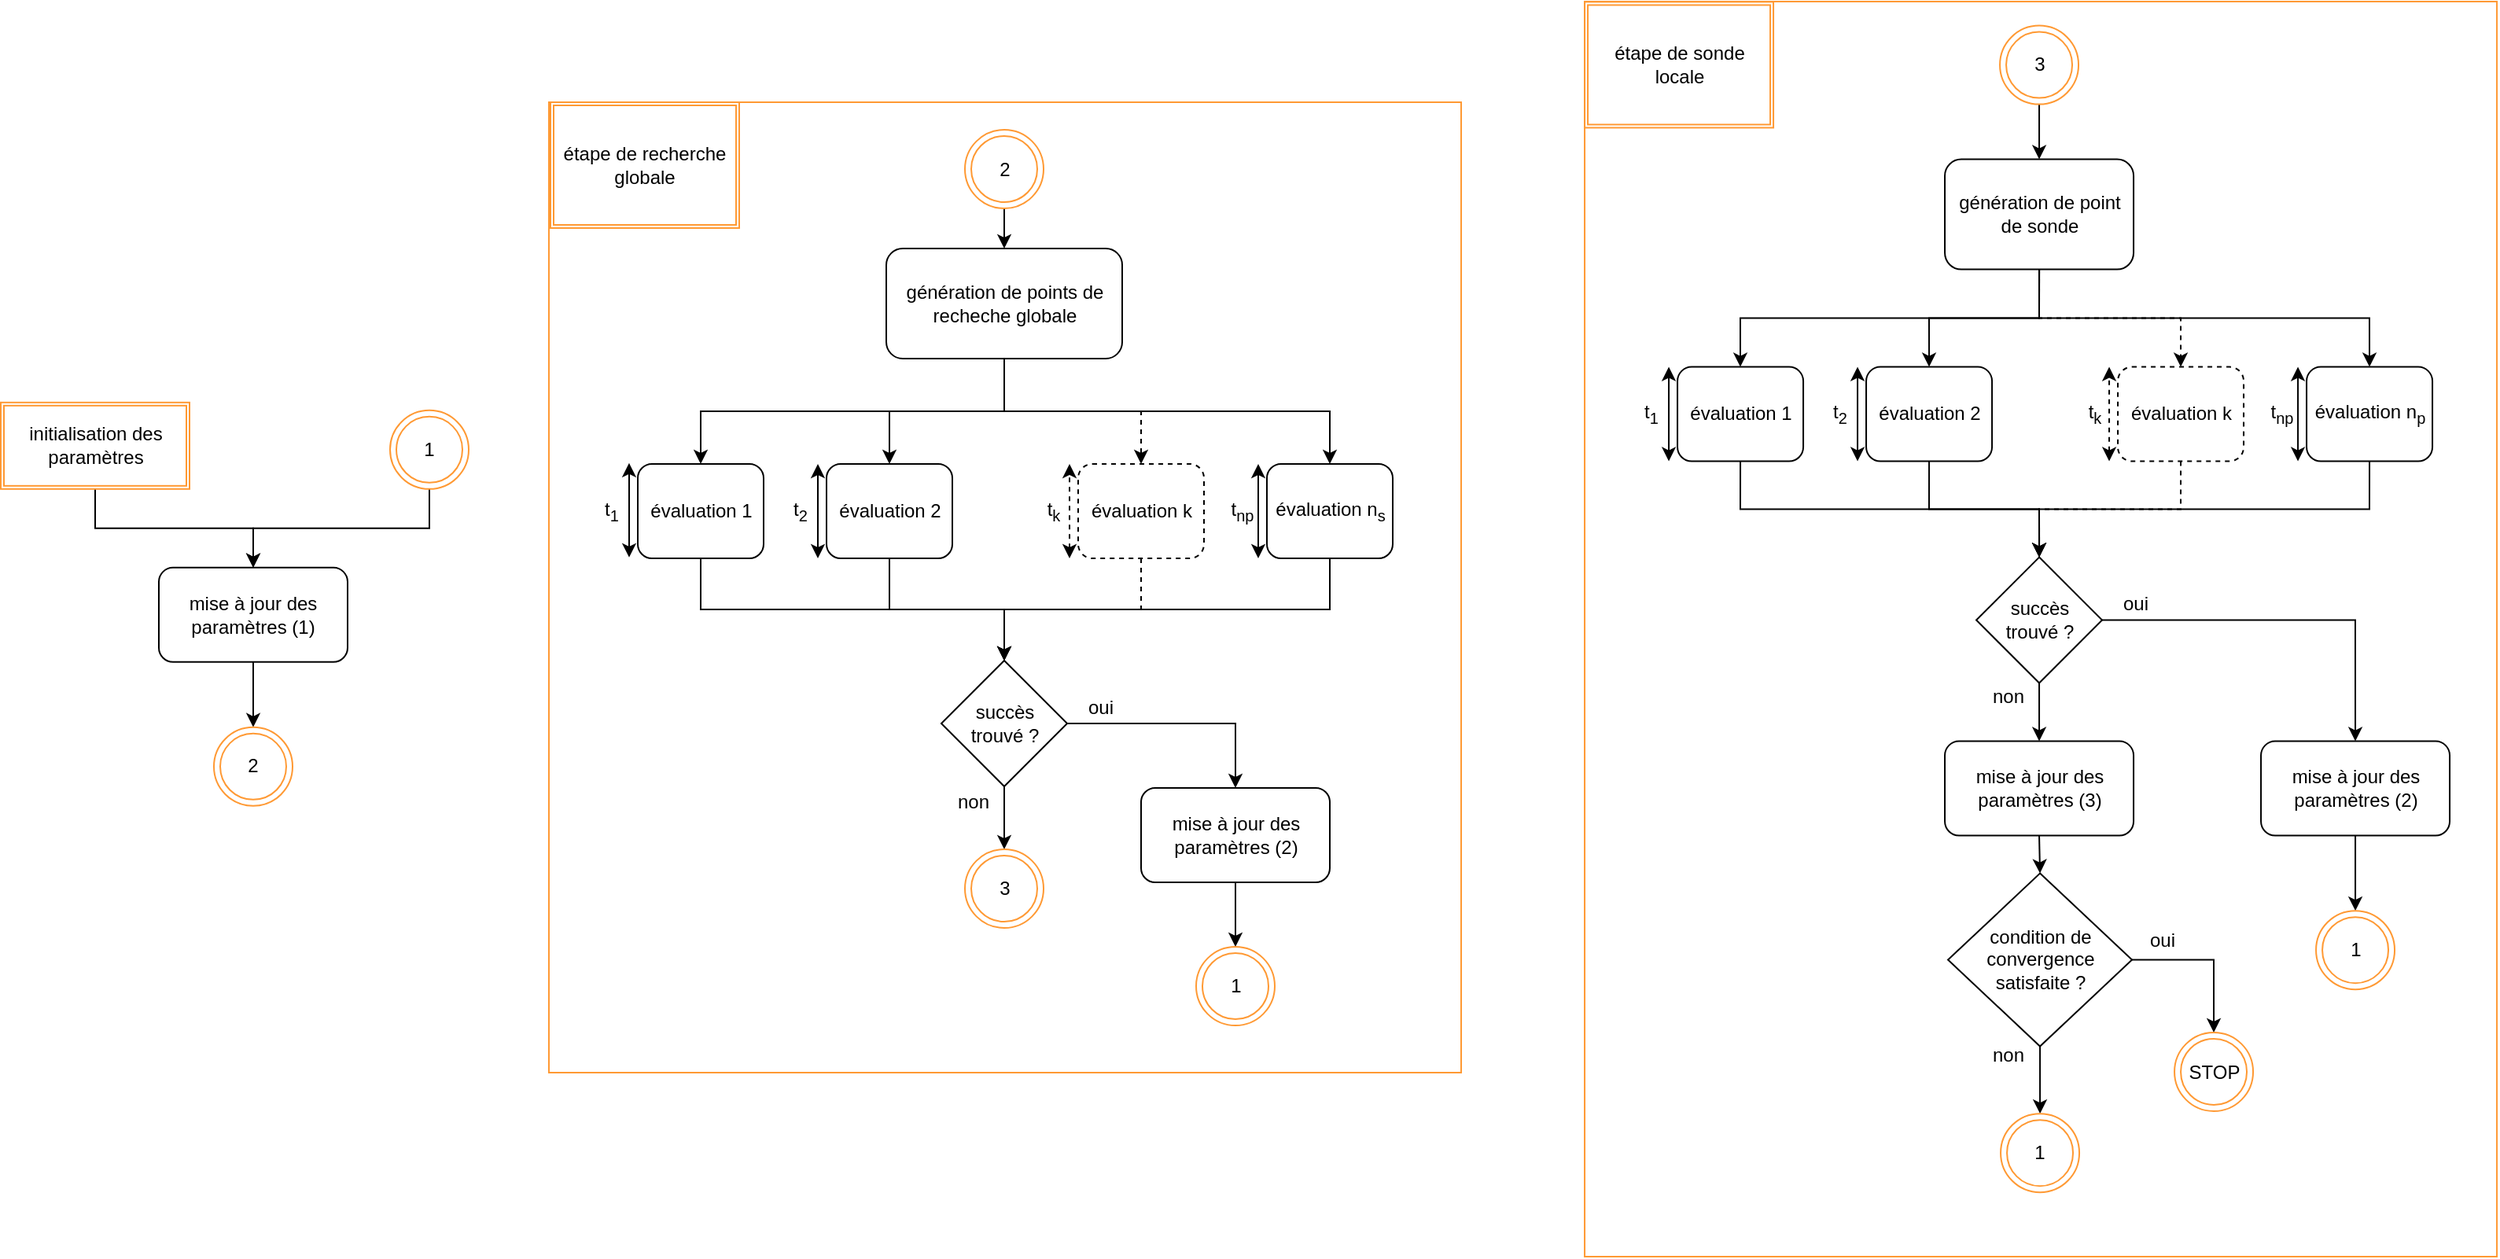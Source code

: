 <mxfile version="11.3.0" type="device" pages="1"><diagram id="hAufWcUh5G9-HBnIqHez" name="Page-1"><mxGraphModel dx="3643" dy="1384" grid="1" gridSize="10" guides="1" tooltips="1" connect="1" arrows="1" fold="1" page="1" pageScale="1" pageWidth="827" pageHeight="1169" math="0" shadow="0"><root><mxCell id="0"/><mxCell id="1" parent="0"/><mxCell id="JxIJsmf_BbPx0V0OcOK_-111" value="" style="rounded=1;whiteSpace=wrap;html=1;strokeColor=#FF9933;fillColor=none;arcSize=0;" vertex="1" parent="1"><mxGeometry x="767.529" y="249" width="580" height="798" as="geometry"/></mxCell><mxCell id="JxIJsmf_BbPx0V0OcOK_-110" value="" style="rounded=1;whiteSpace=wrap;html=1;strokeColor=#FF9933;fillColor=none;arcSize=0;" vertex="1" parent="1"><mxGeometry x="109" y="313" width="580" height="617" as="geometry"/></mxCell><mxCell id="JxIJsmf_BbPx0V0OcOK_-3" style="edgeStyle=orthogonalEdgeStyle;rounded=0;orthogonalLoop=1;jettySize=auto;html=1;exitX=0.5;exitY=1;exitDx=0;exitDy=0;" edge="1" parent="1" source="JxIJsmf_BbPx0V0OcOK_-1" target="JxIJsmf_BbPx0V0OcOK_-2"><mxGeometry relative="1" as="geometry"/></mxCell><mxCell id="JxIJsmf_BbPx0V0OcOK_-5" style="edgeStyle=orthogonalEdgeStyle;rounded=0;orthogonalLoop=1;jettySize=auto;html=1;exitX=0.5;exitY=1;exitDx=0;exitDy=0;entryX=0.5;entryY=0;entryDx=0;entryDy=0;" edge="1" parent="1" source="JxIJsmf_BbPx0V0OcOK_-1" target="JxIJsmf_BbPx0V0OcOK_-4"><mxGeometry relative="1" as="geometry"/></mxCell><mxCell id="JxIJsmf_BbPx0V0OcOK_-7" style="edgeStyle=orthogonalEdgeStyle;rounded=0;orthogonalLoop=1;jettySize=auto;html=1;exitX=0.5;exitY=1;exitDx=0;exitDy=0;entryX=0.5;entryY=0;entryDx=0;entryDy=0;" edge="1" parent="1" source="JxIJsmf_BbPx0V0OcOK_-1" target="JxIJsmf_BbPx0V0OcOK_-6"><mxGeometry relative="1" as="geometry"/></mxCell><mxCell id="JxIJsmf_BbPx0V0OcOK_-9" style="edgeStyle=orthogonalEdgeStyle;rounded=0;orthogonalLoop=1;jettySize=auto;html=1;exitX=0.5;exitY=1;exitDx=0;exitDy=0;entryX=0.5;entryY=0;entryDx=0;entryDy=0;dashed=1;" edge="1" parent="1" source="JxIJsmf_BbPx0V0OcOK_-1" target="JxIJsmf_BbPx0V0OcOK_-8"><mxGeometry relative="1" as="geometry"/></mxCell><mxCell id="JxIJsmf_BbPx0V0OcOK_-1" value="génération de points de recheche globale" style="rounded=1;whiteSpace=wrap;html=1;" vertex="1" parent="1"><mxGeometry x="323.5" y="406" width="150" height="70" as="geometry"/></mxCell><mxCell id="JxIJsmf_BbPx0V0OcOK_-11" style="edgeStyle=orthogonalEdgeStyle;rounded=0;orthogonalLoop=1;jettySize=auto;html=1;exitX=0.5;exitY=1;exitDx=0;exitDy=0;entryX=0.5;entryY=0;entryDx=0;entryDy=0;" edge="1" parent="1" source="JxIJsmf_BbPx0V0OcOK_-2" target="JxIJsmf_BbPx0V0OcOK_-10"><mxGeometry relative="1" as="geometry"/></mxCell><mxCell id="JxIJsmf_BbPx0V0OcOK_-2" value="évaluation 1 " style="rounded=1;whiteSpace=wrap;html=1;" vertex="1" parent="1"><mxGeometry x="165.5" y="543" width="80" height="60" as="geometry"/></mxCell><mxCell id="JxIJsmf_BbPx0V0OcOK_-13" style="edgeStyle=orthogonalEdgeStyle;rounded=0;orthogonalLoop=1;jettySize=auto;html=1;exitX=0.5;exitY=1;exitDx=0;exitDy=0;entryX=0.5;entryY=0;entryDx=0;entryDy=0;" edge="1" parent="1" source="JxIJsmf_BbPx0V0OcOK_-4" target="JxIJsmf_BbPx0V0OcOK_-10"><mxGeometry relative="1" as="geometry"><mxPoint x="405.5" y="703" as="targetPoint"/></mxGeometry></mxCell><mxCell id="JxIJsmf_BbPx0V0OcOK_-4" value="évaluation 2" style="rounded=1;whiteSpace=wrap;html=1;" vertex="1" parent="1"><mxGeometry x="285.5" y="543" width="80" height="60" as="geometry"/></mxCell><mxCell id="JxIJsmf_BbPx0V0OcOK_-15" style="edgeStyle=orthogonalEdgeStyle;rounded=0;orthogonalLoop=1;jettySize=auto;html=1;exitX=0.5;exitY=1;exitDx=0;exitDy=0;entryX=0.5;entryY=0;entryDx=0;entryDy=0;" edge="1" parent="1" source="JxIJsmf_BbPx0V0OcOK_-6" target="JxIJsmf_BbPx0V0OcOK_-10"><mxGeometry relative="1" as="geometry"/></mxCell><mxCell id="JxIJsmf_BbPx0V0OcOK_-6" value="évaluation n&lt;sub&gt;s&lt;/sub&gt;" style="rounded=1;whiteSpace=wrap;html=1;" vertex="1" parent="1"><mxGeometry x="565.5" y="543" width="80" height="60" as="geometry"/></mxCell><mxCell id="JxIJsmf_BbPx0V0OcOK_-14" style="edgeStyle=orthogonalEdgeStyle;rounded=0;orthogonalLoop=1;jettySize=auto;html=1;exitX=0.5;exitY=1;exitDx=0;exitDy=0;entryX=0.5;entryY=0;entryDx=0;entryDy=0;dashed=1;" edge="1" parent="1" source="JxIJsmf_BbPx0V0OcOK_-8" target="JxIJsmf_BbPx0V0OcOK_-10"><mxGeometry relative="1" as="geometry"/></mxCell><mxCell id="JxIJsmf_BbPx0V0OcOK_-8" value="&lt;font face=&quot;Helvetica&quot;&gt;évaluation k&lt;/font&gt;" style="rounded=1;whiteSpace=wrap;html=1;dashed=1;fontFamily=latex;" vertex="1" parent="1"><mxGeometry x="445.5" y="543" width="80" height="60" as="geometry"/></mxCell><mxCell id="JxIJsmf_BbPx0V0OcOK_-62" style="edgeStyle=orthogonalEdgeStyle;rounded=0;orthogonalLoop=1;jettySize=auto;html=1;exitX=1;exitY=0.5;exitDx=0;exitDy=0;" edge="1" parent="1" source="JxIJsmf_BbPx0V0OcOK_-10" target="JxIJsmf_BbPx0V0OcOK_-52"><mxGeometry relative="1" as="geometry"/></mxCell><mxCell id="JxIJsmf_BbPx0V0OcOK_-116" style="edgeStyle=orthogonalEdgeStyle;rounded=0;orthogonalLoop=1;jettySize=auto;html=1;exitX=0.5;exitY=1;exitDx=0;exitDy=0;entryX=0.5;entryY=0;entryDx=0;entryDy=0;" edge="1" parent="1" source="JxIJsmf_BbPx0V0OcOK_-10" target="JxIJsmf_BbPx0V0OcOK_-115"><mxGeometry relative="1" as="geometry"/></mxCell><mxCell id="JxIJsmf_BbPx0V0OcOK_-10" value="&lt;div&gt;succès &lt;br&gt;&lt;/div&gt;&lt;div&gt;trouvé ?&lt;/div&gt;" style="rhombus;whiteSpace=wrap;html=1;" vertex="1" parent="1"><mxGeometry x="358.5" y="668" width="80" height="80" as="geometry"/></mxCell><mxCell id="JxIJsmf_BbPx0V0OcOK_-17" style="edgeStyle=orthogonalEdgeStyle;rounded=0;orthogonalLoop=1;jettySize=auto;html=1;exitX=0.5;exitY=1;exitDx=0;exitDy=0;" edge="1" parent="1" source="JxIJsmf_BbPx0V0OcOK_-21" target="JxIJsmf_BbPx0V0OcOK_-22"><mxGeometry relative="1" as="geometry"/></mxCell><mxCell id="JxIJsmf_BbPx0V0OcOK_-18" style="edgeStyle=orthogonalEdgeStyle;rounded=0;orthogonalLoop=1;jettySize=auto;html=1;exitX=0.5;exitY=1;exitDx=0;exitDy=0;entryX=0.5;entryY=0;entryDx=0;entryDy=0;" edge="1" parent="1" source="JxIJsmf_BbPx0V0OcOK_-21" target="JxIJsmf_BbPx0V0OcOK_-23"><mxGeometry relative="1" as="geometry"/></mxCell><mxCell id="JxIJsmf_BbPx0V0OcOK_-19" style="edgeStyle=orthogonalEdgeStyle;rounded=0;orthogonalLoop=1;jettySize=auto;html=1;exitX=0.5;exitY=1;exitDx=0;exitDy=0;entryX=0.5;entryY=0;entryDx=0;entryDy=0;" edge="1" parent="1" source="JxIJsmf_BbPx0V0OcOK_-21" target="JxIJsmf_BbPx0V0OcOK_-24"><mxGeometry relative="1" as="geometry"/></mxCell><mxCell id="JxIJsmf_BbPx0V0OcOK_-20" style="edgeStyle=orthogonalEdgeStyle;rounded=0;orthogonalLoop=1;jettySize=auto;html=1;exitX=0.5;exitY=1;exitDx=0;exitDy=0;entryX=0.5;entryY=0;entryDx=0;entryDy=0;dashed=1;" edge="1" parent="1" source="JxIJsmf_BbPx0V0OcOK_-21" target="JxIJsmf_BbPx0V0OcOK_-25"><mxGeometry relative="1" as="geometry"/></mxCell><mxCell id="JxIJsmf_BbPx0V0OcOK_-21" value="&lt;div&gt;génération de point de sonde&lt;br&gt;&lt;/div&gt;" style="rounded=1;whiteSpace=wrap;html=1;" vertex="1" parent="1"><mxGeometry x="996.529" y="349.286" width="120" height="70" as="geometry"/></mxCell><mxCell id="JxIJsmf_BbPx0V0OcOK_-40" style="edgeStyle=orthogonalEdgeStyle;rounded=0;orthogonalLoop=1;jettySize=auto;html=1;exitX=0.5;exitY=1;exitDx=0;exitDy=0;entryX=0.5;entryY=0;entryDx=0;entryDy=0;" edge="1" parent="1" source="JxIJsmf_BbPx0V0OcOK_-22" target="JxIJsmf_BbPx0V0OcOK_-38"><mxGeometry relative="1" as="geometry"/></mxCell><mxCell id="JxIJsmf_BbPx0V0OcOK_-22" value="évaluation 1 " style="rounded=1;whiteSpace=wrap;html=1;" vertex="1" parent="1"><mxGeometry x="826.529" y="481.286" width="80" height="60" as="geometry"/></mxCell><mxCell id="JxIJsmf_BbPx0V0OcOK_-41" style="edgeStyle=orthogonalEdgeStyle;rounded=0;orthogonalLoop=1;jettySize=auto;html=1;exitX=0.5;exitY=1;exitDx=0;exitDy=0;entryX=0.5;entryY=0;entryDx=0;entryDy=0;" edge="1" parent="1" source="JxIJsmf_BbPx0V0OcOK_-23" target="JxIJsmf_BbPx0V0OcOK_-38"><mxGeometry relative="1" as="geometry"><mxPoint x="1053.529" y="601.286" as="targetPoint"/></mxGeometry></mxCell><mxCell id="JxIJsmf_BbPx0V0OcOK_-23" value="évaluation 2" style="rounded=1;whiteSpace=wrap;html=1;" vertex="1" parent="1"><mxGeometry x="946.529" y="481.286" width="80" height="60" as="geometry"/></mxCell><mxCell id="JxIJsmf_BbPx0V0OcOK_-43" style="edgeStyle=orthogonalEdgeStyle;rounded=0;orthogonalLoop=1;jettySize=auto;html=1;exitX=0.5;exitY=1;exitDx=0;exitDy=0;entryX=0.5;entryY=0;entryDx=0;entryDy=0;" edge="1" parent="1" source="JxIJsmf_BbPx0V0OcOK_-24" target="JxIJsmf_BbPx0V0OcOK_-38"><mxGeometry relative="1" as="geometry"><mxPoint x="1053.529" y="601.286" as="targetPoint"/></mxGeometry></mxCell><mxCell id="JxIJsmf_BbPx0V0OcOK_-24" value="évaluation n&lt;sub&gt;p&lt;/sub&gt;" style="rounded=1;whiteSpace=wrap;html=1;" vertex="1" parent="1"><mxGeometry x="1226.529" y="481.286" width="80" height="60" as="geometry"/></mxCell><mxCell id="JxIJsmf_BbPx0V0OcOK_-42" style="edgeStyle=orthogonalEdgeStyle;rounded=0;orthogonalLoop=1;jettySize=auto;html=1;exitX=0.5;exitY=1;exitDx=0;exitDy=0;entryX=0.5;entryY=0;entryDx=0;entryDy=0;dashed=1;" edge="1" parent="1" source="JxIJsmf_BbPx0V0OcOK_-25" target="JxIJsmf_BbPx0V0OcOK_-38"><mxGeometry relative="1" as="geometry"/></mxCell><mxCell id="JxIJsmf_BbPx0V0OcOK_-25" value="&lt;font face=&quot;Helvetica&quot;&gt;évaluation k&lt;/font&gt;" style="rounded=1;whiteSpace=wrap;html=1;dashed=1;fontFamily=latex;" vertex="1" parent="1"><mxGeometry x="1106.529" y="481.286" width="80" height="60" as="geometry"/></mxCell><mxCell id="JxIJsmf_BbPx0V0OcOK_-36" value="non" style="text;html=1;strokeColor=none;fillColor=none;align=center;verticalAlign=middle;whiteSpace=wrap;rounded=0;" vertex="1" parent="1"><mxGeometry x="358.5" y="748" width="40" height="20" as="geometry"/></mxCell><mxCell id="JxIJsmf_BbPx0V0OcOK_-71" style="edgeStyle=orthogonalEdgeStyle;rounded=0;orthogonalLoop=1;jettySize=auto;html=1;exitX=1;exitY=0.5;exitDx=0;exitDy=0;entryX=0.5;entryY=0;entryDx=0;entryDy=0;" edge="1" parent="1" source="JxIJsmf_BbPx0V0OcOK_-38" target="JxIJsmf_BbPx0V0OcOK_-69"><mxGeometry relative="1" as="geometry"/></mxCell><mxCell id="JxIJsmf_BbPx0V0OcOK_-72" style="edgeStyle=orthogonalEdgeStyle;rounded=0;orthogonalLoop=1;jettySize=auto;html=1;exitX=0.5;exitY=1;exitDx=0;exitDy=0;entryX=0.5;entryY=0;entryDx=0;entryDy=0;" edge="1" parent="1" source="JxIJsmf_BbPx0V0OcOK_-38" target="JxIJsmf_BbPx0V0OcOK_-51"><mxGeometry relative="1" as="geometry"/></mxCell><mxCell id="JxIJsmf_BbPx0V0OcOK_-38" value="&lt;div&gt;succès &lt;br&gt;&lt;/div&gt;&lt;div&gt;trouvé ?&lt;/div&gt;" style="rhombus;whiteSpace=wrap;html=1;" vertex="1" parent="1"><mxGeometry x="1016.529" y="602.286" width="80" height="80" as="geometry"/></mxCell><mxCell id="JxIJsmf_BbPx0V0OcOK_-48" value="oui" style="text;html=1;strokeColor=none;fillColor=none;align=center;verticalAlign=middle;whiteSpace=wrap;rounded=0;" vertex="1" parent="1"><mxGeometry x="1097.529" y="622.286" width="40" height="20" as="geometry"/></mxCell><mxCell id="JxIJsmf_BbPx0V0OcOK_-130" style="edgeStyle=orthogonalEdgeStyle;rounded=0;orthogonalLoop=1;jettySize=auto;html=1;exitX=0.5;exitY=1;exitDx=0;exitDy=0;entryX=0.5;entryY=0;entryDx=0;entryDy=0;" edge="1" parent="1" source="JxIJsmf_BbPx0V0OcOK_-50" target="JxIJsmf_BbPx0V0OcOK_-129"><mxGeometry relative="1" as="geometry"/></mxCell><mxCell id="JxIJsmf_BbPx0V0OcOK_-136" style="edgeStyle=orthogonalEdgeStyle;rounded=0;orthogonalLoop=1;jettySize=auto;html=1;exitX=1;exitY=0.5;exitDx=0;exitDy=0;entryX=0.5;entryY=0;entryDx=0;entryDy=0;" edge="1" parent="1" source="JxIJsmf_BbPx0V0OcOK_-50" target="JxIJsmf_BbPx0V0OcOK_-75"><mxGeometry relative="1" as="geometry"/></mxCell><mxCell id="JxIJsmf_BbPx0V0OcOK_-50" value="condition de convergence satisfaite ?" style="rhombus;whiteSpace=wrap;html=1;" vertex="1" parent="1"><mxGeometry x="998.529" y="803.286" width="117" height="110" as="geometry"/></mxCell><mxCell id="JxIJsmf_BbPx0V0OcOK_-77" style="edgeStyle=orthogonalEdgeStyle;rounded=0;orthogonalLoop=1;jettySize=auto;html=1;exitX=0.5;exitY=1;exitDx=0;exitDy=0;entryX=0.5;entryY=0;entryDx=0;entryDy=0;" edge="1" parent="1" source="JxIJsmf_BbPx0V0OcOK_-51" target="JxIJsmf_BbPx0V0OcOK_-50"><mxGeometry relative="1" as="geometry"/></mxCell><mxCell id="JxIJsmf_BbPx0V0OcOK_-51" value="mise à jour des paramètres (3)" style="rounded=1;whiteSpace=wrap;html=1;fillColor=none;" vertex="1" parent="1"><mxGeometry x="996.529" y="719.286" width="120" height="60" as="geometry"/></mxCell><mxCell id="JxIJsmf_BbPx0V0OcOK_-123" style="edgeStyle=orthogonalEdgeStyle;rounded=0;orthogonalLoop=1;jettySize=auto;html=1;exitX=0.5;exitY=1;exitDx=0;exitDy=0;entryX=0.5;entryY=0;entryDx=0;entryDy=0;" edge="1" parent="1" source="JxIJsmf_BbPx0V0OcOK_-52" target="JxIJsmf_BbPx0V0OcOK_-122"><mxGeometry relative="1" as="geometry"/></mxCell><mxCell id="JxIJsmf_BbPx0V0OcOK_-52" value="mise à jour des paramètres (2)" style="rounded=1;whiteSpace=wrap;html=1;fillColor=none;" vertex="1" parent="1"><mxGeometry x="485.5" y="749" width="120" height="60" as="geometry"/></mxCell><mxCell id="JxIJsmf_BbPx0V0OcOK_-134" style="edgeStyle=orthogonalEdgeStyle;rounded=0;orthogonalLoop=1;jettySize=auto;html=1;exitX=0.5;exitY=1;exitDx=0;exitDy=0;entryX=0.5;entryY=0;entryDx=0;entryDy=0;" edge="1" parent="1" source="JxIJsmf_BbPx0V0OcOK_-57" target="JxIJsmf_BbPx0V0OcOK_-133"><mxGeometry relative="1" as="geometry"/></mxCell><mxCell id="JxIJsmf_BbPx0V0OcOK_-57" value="mise à jour des paramètres (1)" style="rounded=1;whiteSpace=wrap;html=1;" vertex="1" parent="1"><mxGeometry x="-139" y="608.912" width="120" height="60" as="geometry"/></mxCell><mxCell id="JxIJsmf_BbPx0V0OcOK_-67" value="oui" style="text;html=1;strokeColor=none;fillColor=none;align=center;verticalAlign=middle;whiteSpace=wrap;rounded=0;" vertex="1" parent="1"><mxGeometry x="439.5" y="688" width="40" height="20" as="geometry"/></mxCell><mxCell id="JxIJsmf_BbPx0V0OcOK_-128" style="edgeStyle=orthogonalEdgeStyle;rounded=0;orthogonalLoop=1;jettySize=auto;html=1;exitX=0.5;exitY=1;exitDx=0;exitDy=0;entryX=0.5;entryY=0;entryDx=0;entryDy=0;" edge="1" parent="1" source="JxIJsmf_BbPx0V0OcOK_-69" target="JxIJsmf_BbPx0V0OcOK_-127"><mxGeometry relative="1" as="geometry"/></mxCell><mxCell id="JxIJsmf_BbPx0V0OcOK_-69" value="mise à jour des paramètres (2)" style="rounded=1;whiteSpace=wrap;html=1;fillColor=none;" vertex="1" parent="1"><mxGeometry x="1197.529" y="719.286" width="120" height="60" as="geometry"/></mxCell><mxCell id="JxIJsmf_BbPx0V0OcOK_-73" value="non" style="text;html=1;strokeColor=none;fillColor=none;align=center;verticalAlign=middle;whiteSpace=wrap;rounded=0;" vertex="1" parent="1"><mxGeometry x="1016.529" y="681.286" width="40" height="20" as="geometry"/></mxCell><mxCell id="JxIJsmf_BbPx0V0OcOK_-74" value="oui" style="text;html=1;strokeColor=none;fillColor=none;align=center;verticalAlign=middle;whiteSpace=wrap;rounded=0;" vertex="1" parent="1"><mxGeometry x="1114.529" y="836.286" width="40" height="20" as="geometry"/></mxCell><mxCell id="JxIJsmf_BbPx0V0OcOK_-75" value="STOP" style="ellipse;shape=doubleEllipse;whiteSpace=wrap;html=1;aspect=fixed;fillColor=none;strokeColor=#FF9933;" vertex="1" parent="1"><mxGeometry x="1142.529" y="904.5" width="50" height="50" as="geometry"/></mxCell><mxCell id="JxIJsmf_BbPx0V0OcOK_-82" value="non" style="text;html=1;strokeColor=none;fillColor=none;align=center;verticalAlign=middle;whiteSpace=wrap;rounded=0;" vertex="1" parent="1"><mxGeometry x="1016.529" y="909.286" width="40" height="20" as="geometry"/></mxCell><mxCell id="JxIJsmf_BbPx0V0OcOK_-85" value="" style="endArrow=classic;startArrow=classic;html=1;" edge="1" parent="1"><mxGeometry width="50" height="50" relative="1" as="geometry"><mxPoint x="821.029" y="541.286" as="sourcePoint"/><mxPoint x="821.029" y="481.286" as="targetPoint"/></mxGeometry></mxCell><mxCell id="JxIJsmf_BbPx0V0OcOK_-91" value="" style="endArrow=classic;startArrow=classic;html=1;" edge="1" parent="1"><mxGeometry width="50" height="50" relative="1" as="geometry"><mxPoint x="941.029" y="541.286" as="sourcePoint"/><mxPoint x="941.029" y="481.286" as="targetPoint"/></mxGeometry></mxCell><mxCell id="JxIJsmf_BbPx0V0OcOK_-92" value="" style="endArrow=classic;startArrow=classic;html=1;dashed=1;" edge="1" parent="1"><mxGeometry width="50" height="50" relative="1" as="geometry"><mxPoint x="1101.029" y="541.286" as="sourcePoint"/><mxPoint x="1101.029" y="481.286" as="targetPoint"/></mxGeometry></mxCell><mxCell id="JxIJsmf_BbPx0V0OcOK_-93" value="" style="endArrow=classic;startArrow=classic;html=1;" edge="1" parent="1"><mxGeometry width="50" height="50" relative="1" as="geometry"><mxPoint x="1221.029" y="541.286" as="sourcePoint"/><mxPoint x="1221.029" y="481.286" as="targetPoint"/></mxGeometry></mxCell><mxCell id="JxIJsmf_BbPx0V0OcOK_-94" value="" style="endArrow=classic;startArrow=classic;html=1;" edge="1" parent="1"><mxGeometry width="50" height="50" relative="1" as="geometry"><mxPoint x="160" y="602.429" as="sourcePoint"/><mxPoint x="160" y="542.429" as="targetPoint"/></mxGeometry></mxCell><mxCell id="JxIJsmf_BbPx0V0OcOK_-95" value="" style="endArrow=classic;startArrow=classic;html=1;" edge="1" parent="1"><mxGeometry width="50" height="50" relative="1" as="geometry"><mxPoint x="280" y="603" as="sourcePoint"/><mxPoint x="280" y="543" as="targetPoint"/></mxGeometry></mxCell><mxCell id="JxIJsmf_BbPx0V0OcOK_-96" value="" style="endArrow=classic;startArrow=classic;html=1;dashed=1;" edge="1" parent="1"><mxGeometry width="50" height="50" relative="1" as="geometry"><mxPoint x="440" y="603" as="sourcePoint"/><mxPoint x="440" y="543" as="targetPoint"/></mxGeometry></mxCell><mxCell id="JxIJsmf_BbPx0V0OcOK_-97" value="" style="endArrow=classic;startArrow=classic;html=1;" edge="1" parent="1"><mxGeometry width="50" height="50" relative="1" as="geometry"><mxPoint x="560" y="603" as="sourcePoint"/><mxPoint x="560" y="543" as="targetPoint"/></mxGeometry></mxCell><mxCell id="JxIJsmf_BbPx0V0OcOK_-99" value="t&lt;sub&gt;1&lt;/sub&gt;" style="text;html=1;strokeColor=none;fillColor=none;align=center;verticalAlign=middle;whiteSpace=wrap;rounded=0;" vertex="1" parent="1"><mxGeometry x="800.029" y="501.286" width="20" height="20" as="geometry"/></mxCell><mxCell id="JxIJsmf_BbPx0V0OcOK_-100" value="t&lt;sub&gt;2&lt;/sub&gt;" style="text;html=1;strokeColor=none;fillColor=none;align=center;verticalAlign=middle;whiteSpace=wrap;rounded=0;" vertex="1" parent="1"><mxGeometry x="920.029" y="501.286" width="20" height="20" as="geometry"/></mxCell><mxCell id="JxIJsmf_BbPx0V0OcOK_-101" value="t&lt;sub&gt;k&lt;/sub&gt;" style="text;html=1;strokeColor=none;fillColor=none;align=center;verticalAlign=middle;whiteSpace=wrap;rounded=0;" vertex="1" parent="1"><mxGeometry x="1081.529" y="501.286" width="20" height="20" as="geometry"/></mxCell><mxCell id="JxIJsmf_BbPx0V0OcOK_-102" value="t&lt;sub&gt;np&lt;/sub&gt;" style="text;html=1;strokeColor=none;fillColor=none;align=center;verticalAlign=middle;whiteSpace=wrap;rounded=0;" vertex="1" parent="1"><mxGeometry x="1200.529" y="501.286" width="20" height="20" as="geometry"/></mxCell><mxCell id="JxIJsmf_BbPx0V0OcOK_-103" value="t&lt;sub&gt;1&lt;/sub&gt;" style="text;html=1;strokeColor=none;fillColor=none;align=center;verticalAlign=middle;whiteSpace=wrap;rounded=0;" vertex="1" parent="1"><mxGeometry x="139" y="562.929" width="20" height="20" as="geometry"/></mxCell><mxCell id="JxIJsmf_BbPx0V0OcOK_-104" value="t&lt;sub&gt;2&lt;/sub&gt;" style="text;html=1;strokeColor=none;fillColor=none;align=center;verticalAlign=middle;whiteSpace=wrap;rounded=0;" vertex="1" parent="1"><mxGeometry x="259" y="562.929" width="20" height="20" as="geometry"/></mxCell><mxCell id="JxIJsmf_BbPx0V0OcOK_-105" value="t&lt;sub&gt;k&lt;/sub&gt;" style="text;html=1;strokeColor=none;fillColor=none;align=center;verticalAlign=middle;whiteSpace=wrap;rounded=0;" vertex="1" parent="1"><mxGeometry x="419.5" y="562.929" width="20" height="20" as="geometry"/></mxCell><mxCell id="JxIJsmf_BbPx0V0OcOK_-106" value="t&lt;sub&gt;np&lt;/sub&gt;" style="text;html=1;strokeColor=none;fillColor=none;align=center;verticalAlign=middle;whiteSpace=wrap;rounded=0;" vertex="1" parent="1"><mxGeometry x="539.5" y="562.929" width="20" height="20" as="geometry"/></mxCell><mxCell id="JxIJsmf_BbPx0V0OcOK_-112" value="étape de recherche globale" style="shape=ext;double=1;rounded=1;whiteSpace=wrap;html=1;strokeColor=#FF9933;fillColor=none;arcSize=0;" vertex="1" parent="1"><mxGeometry x="110" y="313" width="120" height="80" as="geometry"/></mxCell><mxCell id="JxIJsmf_BbPx0V0OcOK_-113" value="étape de sonde locale" style="shape=ext;double=1;rounded=1;whiteSpace=wrap;html=1;strokeColor=#FF9933;fillColor=none;arcSize=0;" vertex="1" parent="1"><mxGeometry x="767.529" y="249.214" width="120" height="80" as="geometry"/></mxCell><mxCell id="JxIJsmf_BbPx0V0OcOK_-115" value="3" style="ellipse;shape=doubleEllipse;whiteSpace=wrap;html=1;aspect=fixed;strokeColor=#FF9933;fillColor=none;" vertex="1" parent="1"><mxGeometry x="373.5" y="788" width="50" height="50" as="geometry"/></mxCell><mxCell id="JxIJsmf_BbPx0V0OcOK_-118" style="edgeStyle=orthogonalEdgeStyle;rounded=0;orthogonalLoop=1;jettySize=auto;html=1;exitX=0.5;exitY=1;exitDx=0;exitDy=0;entryX=0.5;entryY=0;entryDx=0;entryDy=0;" edge="1" parent="1" source="JxIJsmf_BbPx0V0OcOK_-117" target="JxIJsmf_BbPx0V0OcOK_-21"><mxGeometry relative="1" as="geometry"/></mxCell><mxCell id="JxIJsmf_BbPx0V0OcOK_-117" value="3" style="ellipse;shape=doubleEllipse;whiteSpace=wrap;html=1;aspect=fixed;strokeColor=#FF9933;fillColor=none;" vertex="1" parent="1"><mxGeometry x="1031.529" y="264.286" width="50" height="50" as="geometry"/></mxCell><mxCell id="JxIJsmf_BbPx0V0OcOK_-124" style="edgeStyle=orthogonalEdgeStyle;rounded=0;orthogonalLoop=1;jettySize=auto;html=1;exitX=0.5;exitY=1;exitDx=0;exitDy=0;entryX=0.5;entryY=0;entryDx=0;entryDy=0;" edge="1" parent="1" source="JxIJsmf_BbPx0V0OcOK_-119" target="JxIJsmf_BbPx0V0OcOK_-57"><mxGeometry relative="1" as="geometry"/></mxCell><mxCell id="JxIJsmf_BbPx0V0OcOK_-119" value="1" style="ellipse;shape=doubleEllipse;whiteSpace=wrap;html=1;aspect=fixed;strokeColor=#FF9933;fillColor=none;" vertex="1" parent="1"><mxGeometry x="8" y="508.912" width="50" height="50" as="geometry"/></mxCell><mxCell id="JxIJsmf_BbPx0V0OcOK_-122" value="1" style="ellipse;shape=doubleEllipse;whiteSpace=wrap;html=1;aspect=fixed;strokeColor=#FF9933;fillColor=none;" vertex="1" parent="1"><mxGeometry x="520.5" y="850" width="50" height="50" as="geometry"/></mxCell><mxCell id="JxIJsmf_BbPx0V0OcOK_-126" style="edgeStyle=orthogonalEdgeStyle;rounded=0;orthogonalLoop=1;jettySize=auto;html=1;exitX=0.5;exitY=1;exitDx=0;exitDy=0;entryX=0.5;entryY=0;entryDx=0;entryDy=0;" edge="1" parent="1" source="JxIJsmf_BbPx0V0OcOK_-125" target="JxIJsmf_BbPx0V0OcOK_-57"><mxGeometry relative="1" as="geometry"/></mxCell><mxCell id="JxIJsmf_BbPx0V0OcOK_-125" value="initialisation des paramètres" style="shape=ext;double=1;rounded=0;whiteSpace=wrap;html=1;strokeColor=#FF9933;fillColor=none;" vertex="1" parent="1"><mxGeometry x="-239.5" y="503.912" width="120" height="55" as="geometry"/></mxCell><mxCell id="JxIJsmf_BbPx0V0OcOK_-127" value="1" style="ellipse;shape=doubleEllipse;whiteSpace=wrap;html=1;aspect=fixed;strokeColor=#FF9933;fillColor=none;" vertex="1" parent="1"><mxGeometry x="1232.529" y="827.071" width="50" height="50" as="geometry"/></mxCell><mxCell id="JxIJsmf_BbPx0V0OcOK_-129" value="1" style="ellipse;shape=doubleEllipse;whiteSpace=wrap;html=1;aspect=fixed;strokeColor=#FF9933;fillColor=none;" vertex="1" parent="1"><mxGeometry x="1032.029" y="956.071" width="50" height="50" as="geometry"/></mxCell><mxCell id="JxIJsmf_BbPx0V0OcOK_-132" style="edgeStyle=orthogonalEdgeStyle;rounded=0;orthogonalLoop=1;jettySize=auto;html=1;exitX=0.5;exitY=1;exitDx=0;exitDy=0;entryX=0.5;entryY=0;entryDx=0;entryDy=0;" edge="1" parent="1" source="JxIJsmf_BbPx0V0OcOK_-131" target="JxIJsmf_BbPx0V0OcOK_-1"><mxGeometry relative="1" as="geometry"/></mxCell><mxCell id="JxIJsmf_BbPx0V0OcOK_-131" value="2" style="ellipse;shape=doubleEllipse;whiteSpace=wrap;html=1;aspect=fixed;strokeColor=#FF9933;fillColor=none;" vertex="1" parent="1"><mxGeometry x="373.5" y="330.5" width="50" height="50" as="geometry"/></mxCell><mxCell id="JxIJsmf_BbPx0V0OcOK_-133" value="2" style="ellipse;shape=doubleEllipse;whiteSpace=wrap;html=1;aspect=fixed;strokeColor=#FF9933;fillColor=none;" vertex="1" parent="1"><mxGeometry x="-104" y="710.412" width="50" height="50" as="geometry"/></mxCell></root></mxGraphModel></diagram></mxfile>